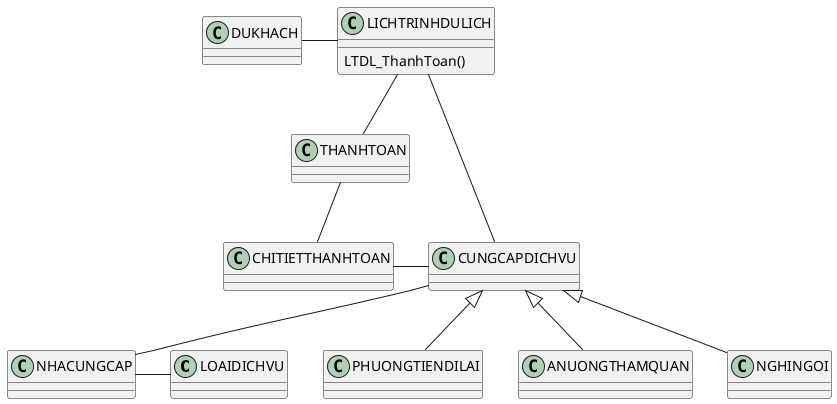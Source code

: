 @startuml So Do class

' Dịch vụ du lịch ở đây bao gồm các khu vui chơi,
' ăn ngủ nghỉ, dịch vụ đi lại, các dịch vụ sẽ có loại DV
'Dịch vụ sẽ gồm có:
'1. Phương tiện để đi lại (gồm có phương tiện đi đến nơi du lịch và phương tiện đi lại ở điểm du lịch)
'2. Tham quan và ăn uống
'3. chỗ ngủ

Class LOAIDICHVU{}

class NHACUNGCAP{}

class LICHTRINHDULICH{

  LTDL_ThanhToan()
}


class DUKHACH{}
Class THANHTOAN{}
Class CHITIETTHANHTOAN{}


class LOAIDICHVU{}
class PHUONGTIENDILAI{}
Class ANUONGTHAMQUAN{}
Class NGHINGOI{}


' ------------------
DUKHACH - LICHTRINHDULICH
LICHTRINHDULICH --- CUNGCAPDICHVU
CUNGCAPDICHVU -- NHACUNGCAP
NHACUNGCAP - LOAIDICHVU
LICHTRINHDULICH -- THANHTOAN
THANHTOAN - CHITIETTHANHTOAN
CHITIETTHANHTOAN - CUNGCAPDICHVU


CUNGCAPDICHVU <|-- NGHINGOI
CUNGCAPDICHVU <|-- ANUONGTHAMQUAN
CUNGCAPDICHVU <|-- PHUONGTIENDILAI

@enduml